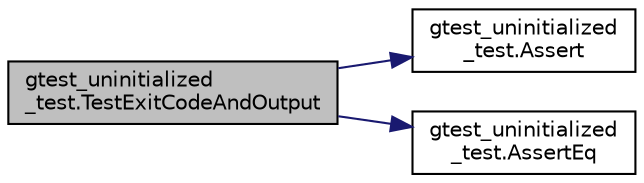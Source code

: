 digraph "gtest_uninitialized_test.TestExitCodeAndOutput"
{
  edge [fontname="Helvetica",fontsize="10",labelfontname="Helvetica",labelfontsize="10"];
  node [fontname="Helvetica",fontsize="10",shape=record];
  rankdir="LR";
  Node8 [label="gtest_uninitialized\l_test.TestExitCodeAndOutput",height=0.2,width=0.4,color="black", fillcolor="grey75", style="filled", fontcolor="black"];
  Node8 -> Node9 [color="midnightblue",fontsize="10",style="solid",fontname="Helvetica"];
  Node9 [label="gtest_uninitialized\l_test.Assert",height=0.2,width=0.4,color="black", fillcolor="white", style="filled",URL="$d0/d3d/namespacegtest__uninitialized__test.html#ae91f3adf38ca21141f47ac150e4d3e19"];
  Node8 -> Node10 [color="midnightblue",fontsize="10",style="solid",fontname="Helvetica"];
  Node10 [label="gtest_uninitialized\l_test.AssertEq",height=0.2,width=0.4,color="black", fillcolor="white", style="filled",URL="$d0/d3d/namespacegtest__uninitialized__test.html#a11a319d03e3ed2f94b95f7166ac1423b"];
}

